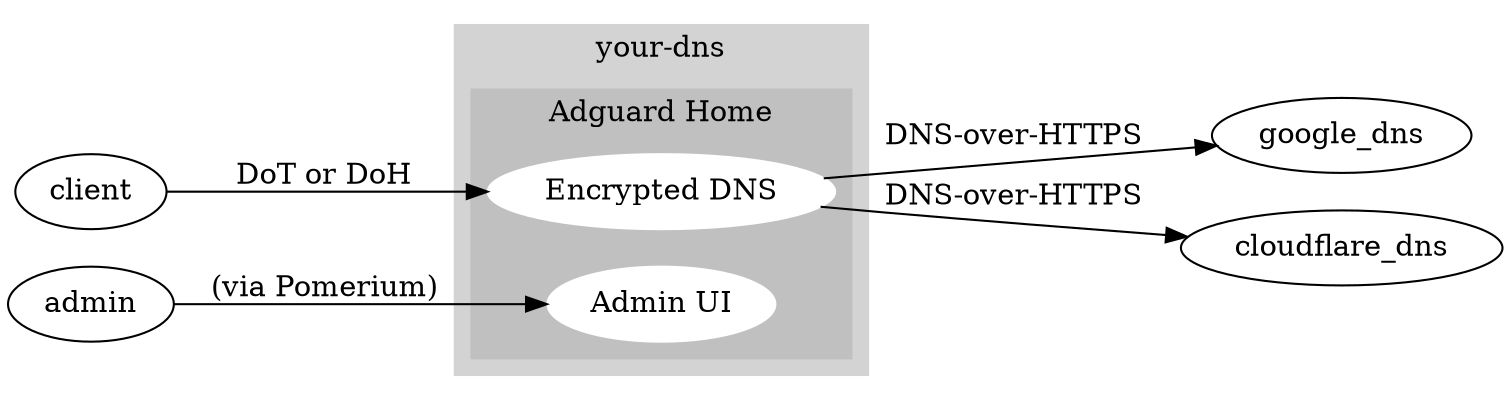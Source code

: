 digraph G {
  rankdir=LR;
  compound=true;
  subgraph cluster_0 {
    style=filled;
    color=lightgrey;
    node [style=filled,color=white];
    label = "your-dns";
    subgraph cluster_2 {
        style=filled;
        color=grey;
        label="Adguard Home"
        adguard_admin [label="Admin UI"];
        adguard_dns [label="Encrypted DNS"];
    }
  }
  client -> adguard_dns [label="DoT or DoH"];

  admin -> adguard_admin [label="(via Pomerium)"];

  adguard_dns -> google_dns [label="DNS-over-HTTPS"];
  adguard_dns -> cloudflare_dns [label="DNS-over-HTTPS"];
}
